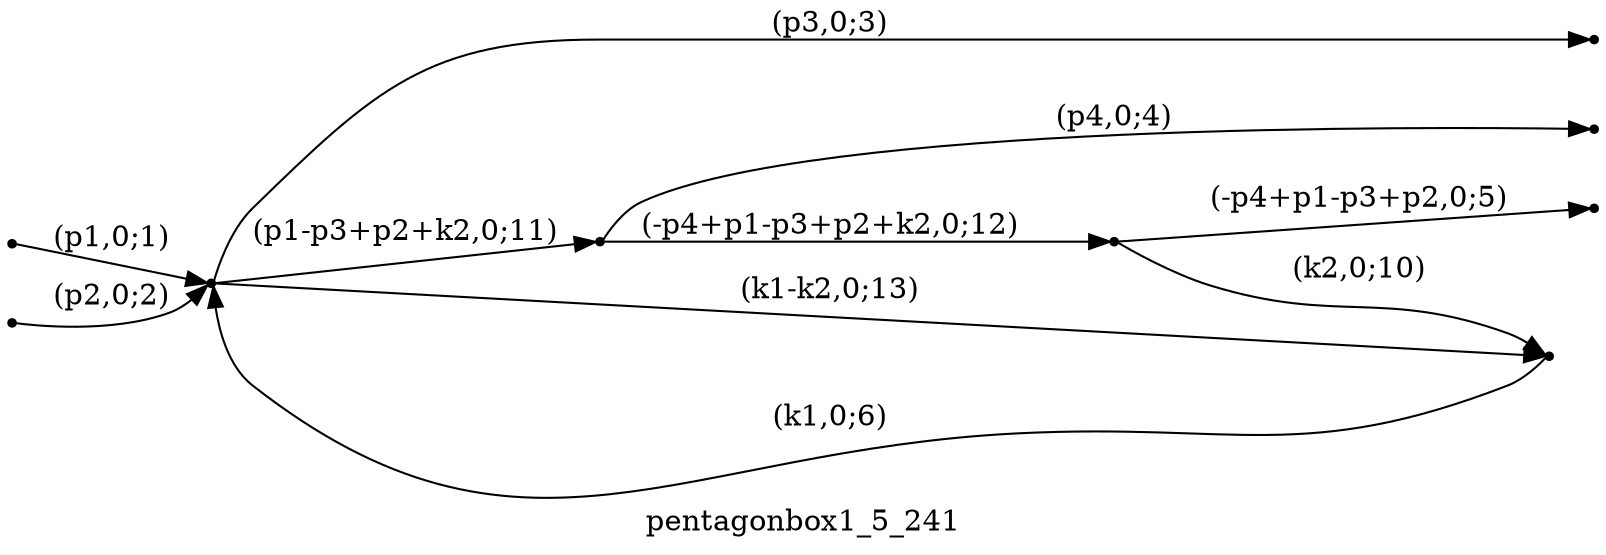 digraph pentagonbox1_5_241 {
  label="pentagonbox1_5_241";
  rankdir="LR";
  subgraph edges {
    -1 -> 4 [label="(p1,0;1)"];
    -2 -> 4 [label="(p2,0;2)"];
    4 -> -3 [label="(p3,0;3)"];
    3 -> -4 [label="(p4,0;4)"];
    1 -> -5 [label="(-p4+p1-p3+p2,0;5)"];
    2 -> 4 [label="(k1,0;6)"];
    1 -> 2 [label="(k2,0;10)"];
    4 -> 3 [label="(p1-p3+p2+k2,0;11)"];
    3 -> 1 [label="(-p4+p1-p3+p2+k2,0;12)"];
    4 -> 2 [label="(k1-k2,0;13)"];
  }
  subgraph incoming { rank="source"; -1; -2; }
  subgraph outgoing { rank="sink"; -3; -4; -5; }
-5 [shape=point];
-4 [shape=point];
-3 [shape=point];
-2 [shape=point];
-1 [shape=point];
1 [shape=point];
2 [shape=point];
3 [shape=point];
4 [shape=point];
}


